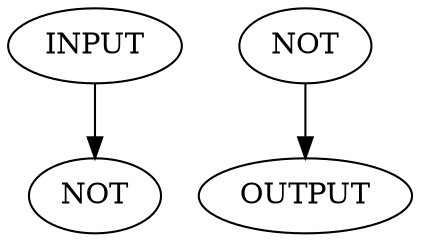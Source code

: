 
digraph test {

I [label = "INPUT"];

GATE_1 [label = "NOT" ];
GATE_2 [label = "NOT" ];

O [label = "OUTPUT"];

I -> GATE_1 ;
GATE_2 -> O ;

}
